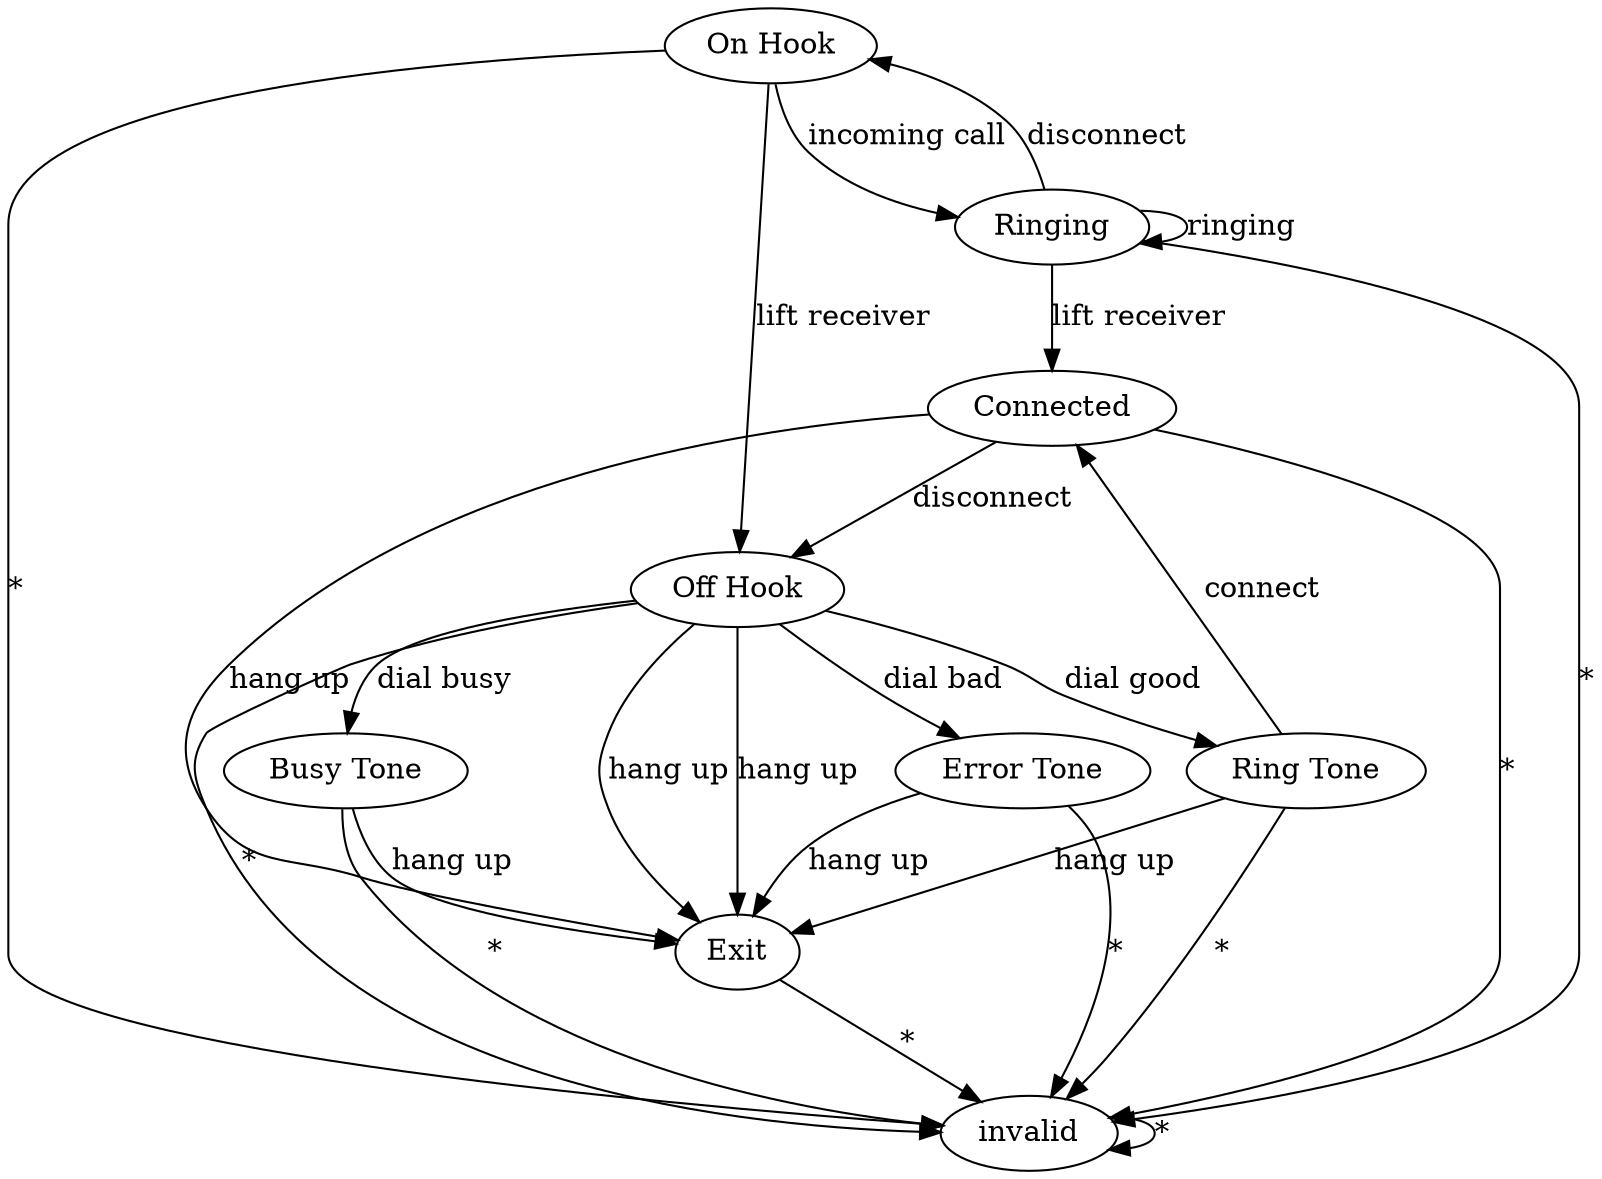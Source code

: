 # -----------------------------------
# Title: Telephone
# From:  Srivastava et al. 2010
# -----------------------------------

digraph G {
 0 -> 1 [label="incoming call"];
 0 -> 2 [label="lift receiver"];
 1 -> 1 [label="ringing"];
 1 -> 0 [label="disconnect"];
 1 -> 6 [label="lift receiver"];
 2 -> 7 [label="hang up"];
 2 -> 3 [label="dial busy"];
 2 -> 4 [label="dial bad"];
 2 -> 5 [label="dial good"];
 2 -> 7 [label="hang up"];
 3 -> 7 [label="hang up"];
 4 -> 7 [label="hang up"];
 5 -> 7 [label="hang up"];
 5 -> 6 [label="connect"];
 6 -> 7 [label="hang up"];
 6 -> 2 [label="disconnect"];
 # Sink transitions
 0 -> 8 [label="*"];
 1 -> 8 [label="*"];
 2 -> 8 [label="*"];
 3 -> 8 [label="*"];
 4 -> 8 [label="*"];
 5 -> 8 [label="*"];
 6 -> 8 [label="*"];
 7 -> 8 [label="*"];
 8 -> 8 [label="*"];
 # State labels
 0 [label="On Hook"];
 1 [label="Ringing"];
 2 [label="Off Hook"];
 3 [label="Busy Tone"];
 4 [label="Error Tone"];
 5 [label="Ring Tone"];
 6 [label="Connected"];
 7 [label="Exit"];
 8 [label="invalid"];
}